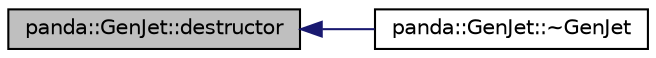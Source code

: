 digraph G
{
  edge [fontname="Helvetica",fontsize="10",labelfontname="Helvetica",labelfontsize="10"];
  node [fontname="Helvetica",fontsize="10",shape=record];
  rankdir=LR;
  Node1 [label="panda::GenJet::destructor",height=0.2,width=0.4,color="black", fillcolor="grey75", style="filled" fontcolor="black"];
  Node1 -> Node2 [dir=back,color="midnightblue",fontsize="10",style="solid"];
  Node2 [label="panda::GenJet::~GenJet",height=0.2,width=0.4,color="black", fillcolor="white", style="filled",URL="$classpanda_1_1GenJet.html#ab92fb5378518bad26b16e55697e099c5"];
}
